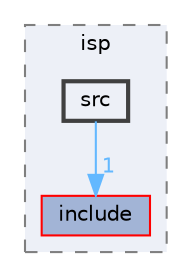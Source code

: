 digraph "tesseract_time_parameterization/isp/src"
{
 // LATEX_PDF_SIZE
  bgcolor="transparent";
  edge [fontname=Helvetica,fontsize=10,labelfontname=Helvetica,labelfontsize=10];
  node [fontname=Helvetica,fontsize=10,shape=box,height=0.2,width=0.4];
  compound=true
  subgraph clusterdir_131fec00122d666ec2b3e04ed848643d {
    graph [ bgcolor="#edf0f7", pencolor="grey50", label="isp", fontname=Helvetica,fontsize=10 style="filled,dashed", URL="dir_131fec00122d666ec2b3e04ed848643d.html",tooltip=""]
  dir_de58afe2b7d6938c4151da66344b00a9 [label="include", fillcolor="#a2b4d6", color="red", style="filled", URL="dir_de58afe2b7d6938c4151da66344b00a9.html",tooltip=""];
  dir_1085640bcc729e6ccbea1c69512f7c9d [label="src", fillcolor="#edf0f7", color="grey25", style="filled,bold", URL="dir_1085640bcc729e6ccbea1c69512f7c9d.html",tooltip=""];
  }
  dir_1085640bcc729e6ccbea1c69512f7c9d->dir_de58afe2b7d6938c4151da66344b00a9 [headlabel="1", labeldistance=1.5 headhref="dir_000055_000019.html" color="steelblue1" fontcolor="steelblue1"];
}
